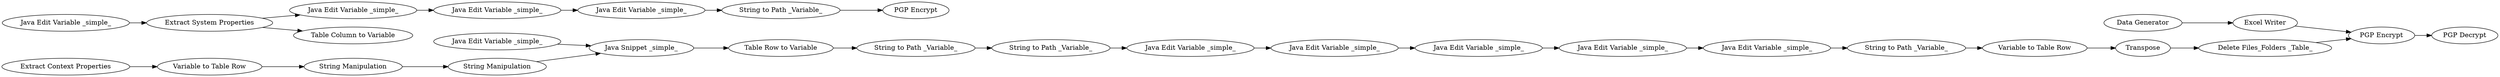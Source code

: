 digraph {
	490 -> 491
	7 -> 8
	7 -> 58
	489 -> 1
	8 -> 9
	61 -> 481
	11 -> 5
	485 -> 484
	4 -> 1
	481 -> 482
	55 -> 46
	57 -> 48
	1 -> 2
	486 -> 490
	491 -> 489
	10 -> 11
	59 -> 61
	56 -> 57
	484 -> 486
	483 -> 485
	482 -> 483
	6 -> 7
	46 -> 60
	48 -> 47
	3 -> 4
	47 -> 46
	9 -> 10
	60 -> 59
	483 [label="Java Edit Variable _simple_"]
	57 [label="Variable to Table Row"]
	55 [label="Java Edit Variable _simple_"]
	490 [label="Variable to Table Row"]
	7 [label="Extract System Properties"]
	489 [label="Delete Files_Folders _Table_"]
	9 [label="Java Edit Variable _simple_"]
	58 [label="Table Column to Variable"]
	8 [label="Java Edit Variable _simple_"]
	482 [label="Java Edit Variable _simple_"]
	485 [label="Java Edit Variable _simple_"]
	3 [label="Data Generator"]
	56 [label="Extract Context Properties"]
	6 [label="Java Edit Variable _simple_"]
	484 [label="Java Edit Variable _simple_"]
	486 [label="String to Path _Variable_"]
	10 [label="Java Edit Variable _simple_"]
	59 [label="String to Path _Variable_"]
	48 [label="String Manipulation"]
	481 [label="Java Edit Variable _simple_"]
	1 [label="PGP Encrypt"]
	11 [label="String to Path _Variable_"]
	47 [label="String Manipulation"]
	4 [label="Excel Writer"]
	61 [label="String to Path _Variable_"]
	491 [label=Transpose]
	60 [label="Table Row to Variable"]
	5 [label="PGP Encrypt"]
	46 [label="Java Snippet _simple_"]
	2 [label="PGP Decrypt"]
	rankdir=LR
}
